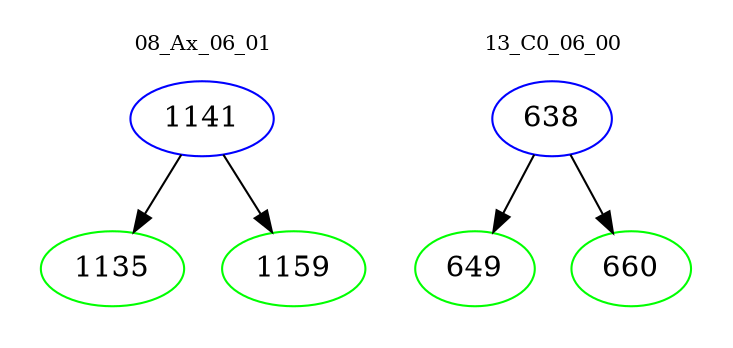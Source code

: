 digraph{
subgraph cluster_0 {
color = white
label = "08_Ax_06_01";
fontsize=10;
T0_1141 [label="1141", color="blue"]
T0_1141 -> T0_1135 [color="black"]
T0_1135 [label="1135", color="green"]
T0_1141 -> T0_1159 [color="black"]
T0_1159 [label="1159", color="green"]
}
subgraph cluster_1 {
color = white
label = "13_C0_06_00";
fontsize=10;
T1_638 [label="638", color="blue"]
T1_638 -> T1_649 [color="black"]
T1_649 [label="649", color="green"]
T1_638 -> T1_660 [color="black"]
T1_660 [label="660", color="green"]
}
}
